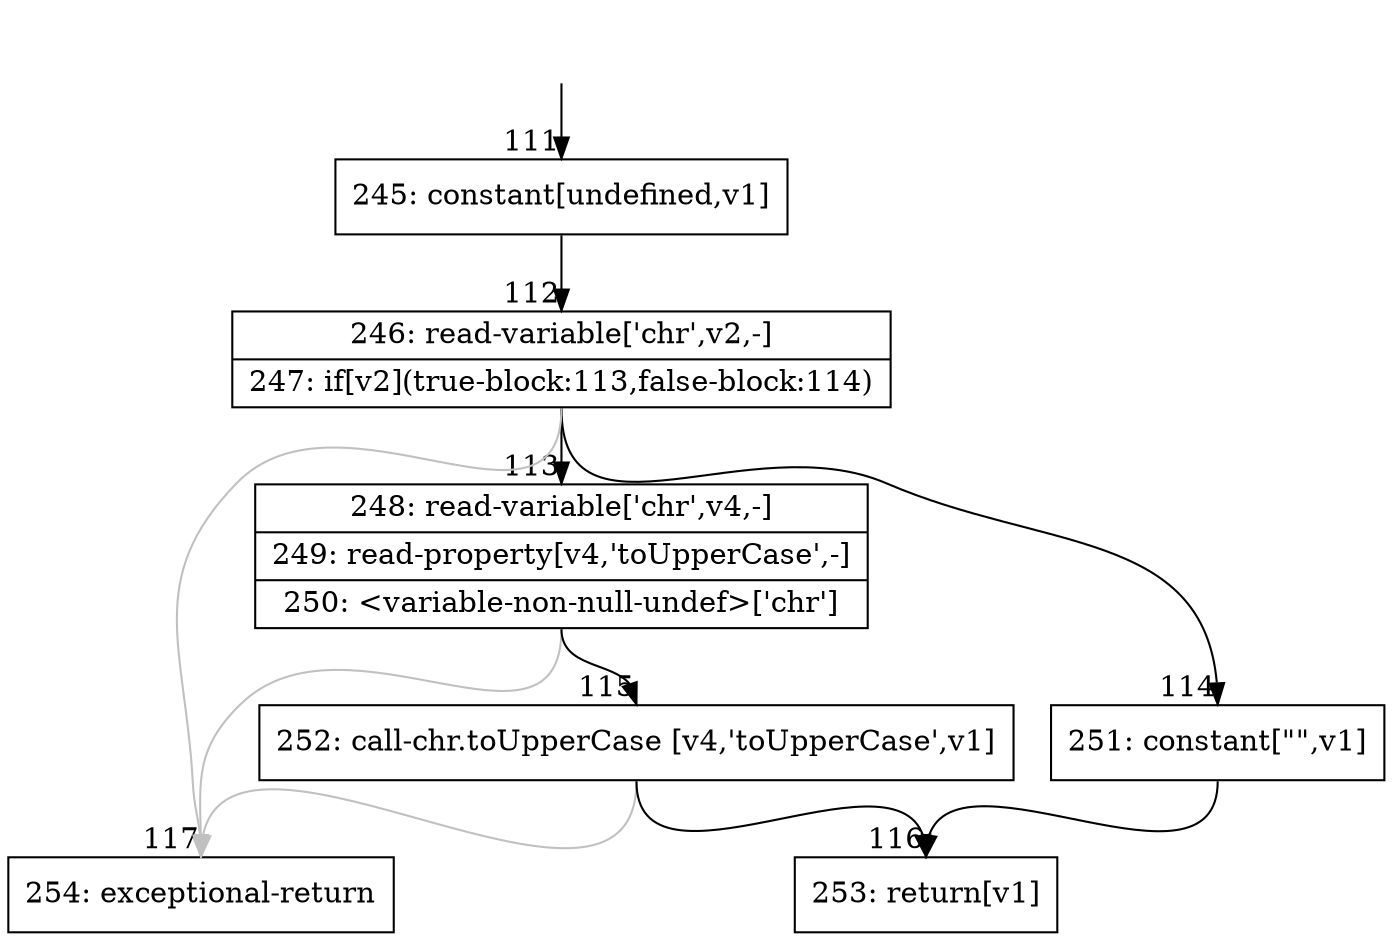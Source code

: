 digraph {
rankdir="TD"
BB_entry15[shape=none,label=""];
BB_entry15 -> BB111 [tailport=s, headport=n, headlabel="    111"]
BB111 [shape=record label="{245: constant[undefined,v1]}" ] 
BB111 -> BB112 [tailport=s, headport=n, headlabel="      112"]
BB112 [shape=record label="{246: read-variable['chr',v2,-]|247: if[v2](true-block:113,false-block:114)}" ] 
BB112 -> BB113 [tailport=s, headport=n, headlabel="      113"]
BB112 -> BB114 [tailport=s, headport=n, headlabel="      114"]
BB112 -> BB117 [tailport=s, headport=n, color=gray, headlabel="      117"]
BB113 [shape=record label="{248: read-variable['chr',v4,-]|249: read-property[v4,'toUpperCase',-]|250: \<variable-non-null-undef\>['chr']}" ] 
BB113 -> BB115 [tailport=s, headport=n, headlabel="      115"]
BB113 -> BB117 [tailport=s, headport=n, color=gray]
BB114 [shape=record label="{251: constant[\"\",v1]}" ] 
BB114 -> BB116 [tailport=s, headport=n, headlabel="      116"]
BB115 [shape=record label="{252: call-chr.toUpperCase [v4,'toUpperCase',v1]}" ] 
BB115 -> BB116 [tailport=s, headport=n]
BB115 -> BB117 [tailport=s, headport=n, color=gray]
BB116 [shape=record label="{253: return[v1]}" ] 
BB117 [shape=record label="{254: exceptional-return}" ] 
//#$~ 79
}
